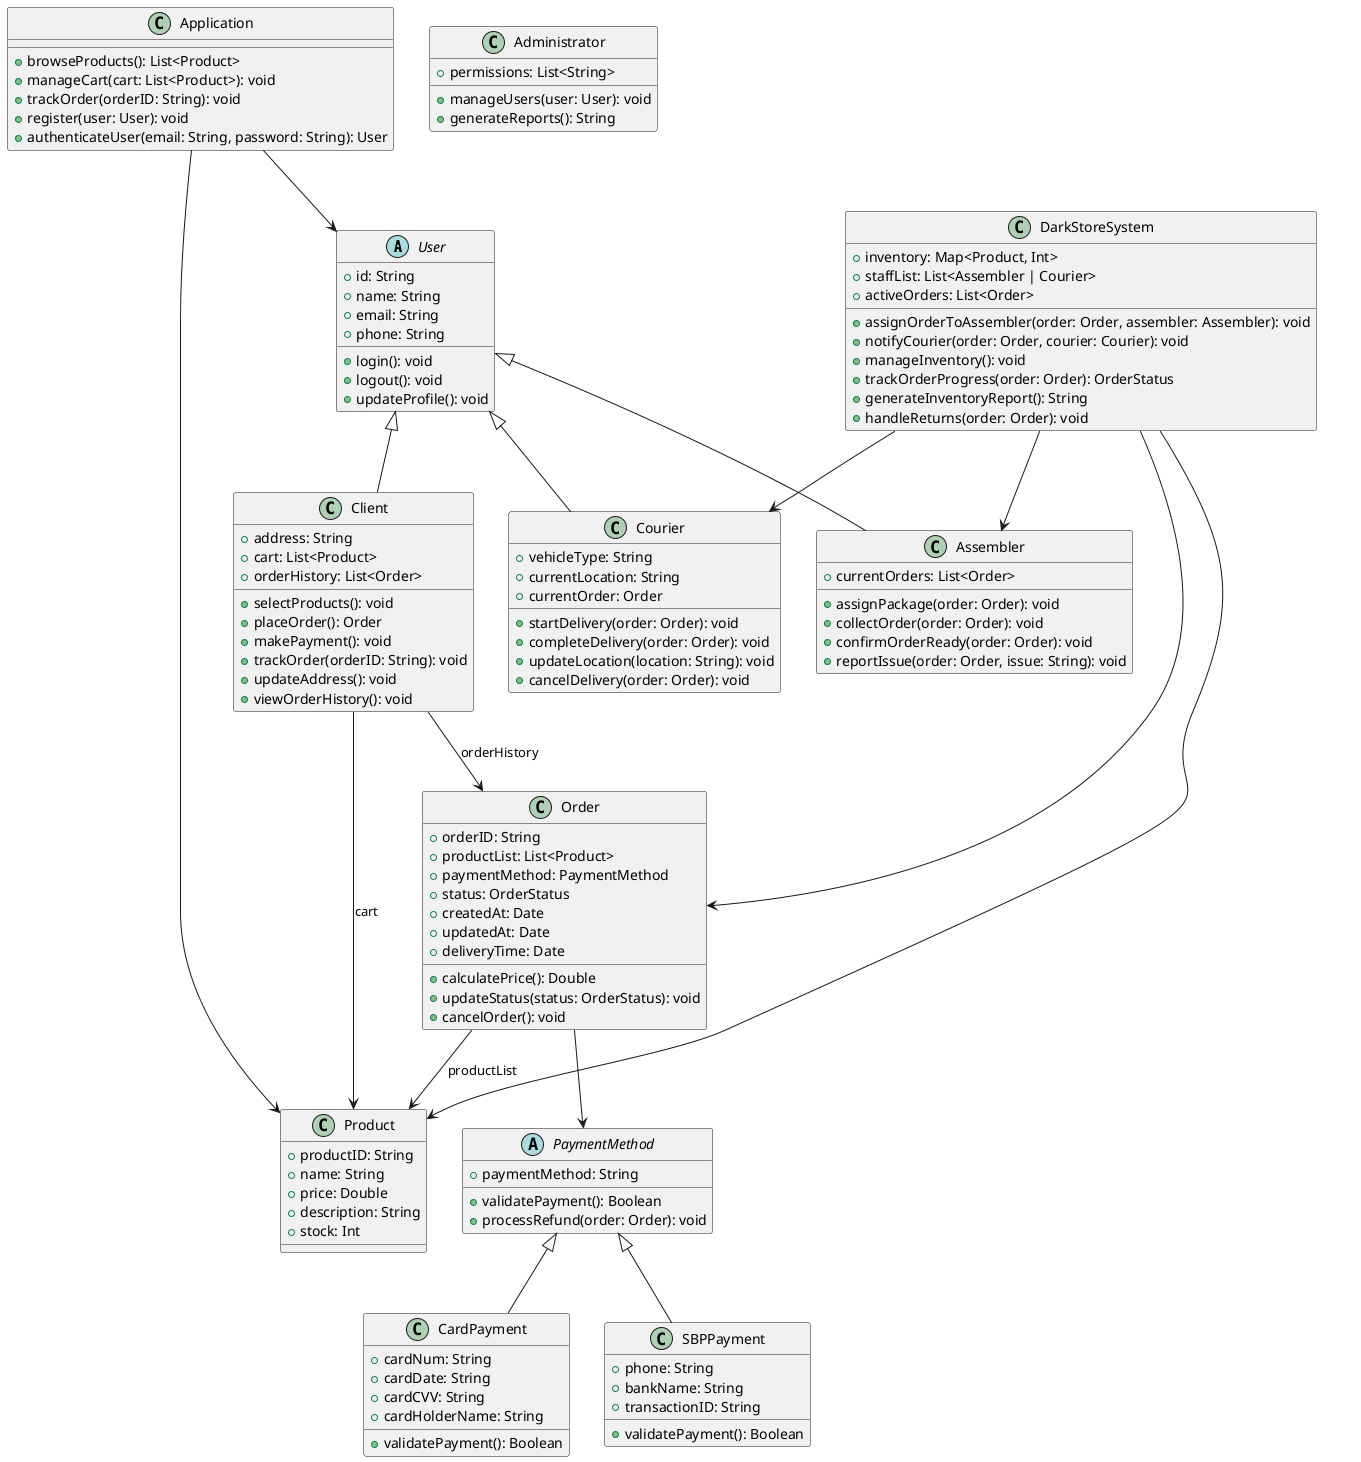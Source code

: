 @startuml UML
abstract class User {
    +id: String
    +name: String
    +email: String
    +phone: String
    +login(): void
    +logout(): void
    +updateProfile(): void
}

class Client {
    +address: String
    +cart: List<Product>
    +orderHistory: List<Order>
    +selectProducts(): void
    +placeOrder(): Order
    +makePayment(): void
    +trackOrder(orderID: String): void
    +updateAddress(): void
    +viewOrderHistory(): void
}

class Assembler {
    +currentOrders: List<Order>
    +assignPackage(order: Order): void
    +collectOrder(order: Order): void
    +confirmOrderReady(order: Order): void
    +reportIssue(order: Order, issue: String): void
}

class Courier {
    +vehicleType: String
    +currentLocation: String
    +currentOrder: Order
    +startDelivery(order: Order): void
    +completeDelivery(order: Order): void
    +updateLocation(location: String): void
    +cancelDelivery(order: Order): void
}

abstract class PaymentMethod {
    +paymentMethod: String
    +validatePayment(): Boolean
    +processRefund(order: Order): void
}

class CardPayment {
    +cardNum: String
    +cardDate: String
    +cardCVV: String
    +cardHolderName: String
    +validatePayment(): Boolean
}

class SBPPayment {
    +phone: String
    +bankName: String
    +transactionID: String
    +validatePayment(): Boolean
}

class Order {
    +orderID: String
    +productList: List<Product>
    +paymentMethod: PaymentMethod
    +status: OrderStatus
    +createdAt: Date
    +updatedAt: Date
    +deliveryTime: Date
    +calculatePrice(): Double
    +updateStatus(status: OrderStatus): void
    +cancelOrder(): void
}

class Product {
    +productID: String
    +name: String
    +price: Double
    +description: String
    +stock: Int
}

class Application {
    +browseProducts(): List<Product>
    +manageCart(cart: List<Product>): void
    +trackOrder(orderID: String): void
    +register(user: User): void
    +authenticateUser(email: String, password: String): User
}

class DarkStoreSystem {
    +inventory: Map<Product, Int>
    +staffList: List<Assembler | Courier>
    +activeOrders: List<Order>
    +assignOrderToAssembler(order: Order, assembler: Assembler): void
    +notifyCourier(order: Order, courier: Courier): void
    +manageInventory(): void
    +trackOrderProgress(order: Order): OrderStatus
    +generateInventoryReport(): String
    +handleReturns(order: Order): void
}

class Administrator {
    +permissions: List<String>
    +manageUsers(user: User): void
    +generateReports(): String
}

User <|-- Client
User <|-- Assembler
User <|-- Courier
PaymentMethod <|-- CardPayment
PaymentMethod <|-- SBPPayment

Client --> Product : cart
Client --> Order : orderHistory
Order --> Product : productList
Order --> PaymentMethod
Application --> Product
Application --> User
DarkStoreSystem --> Product
DarkStoreSystem --> Assembler
DarkStoreSystem --> Courier
DarkStoreSystem --> Order
@enduml